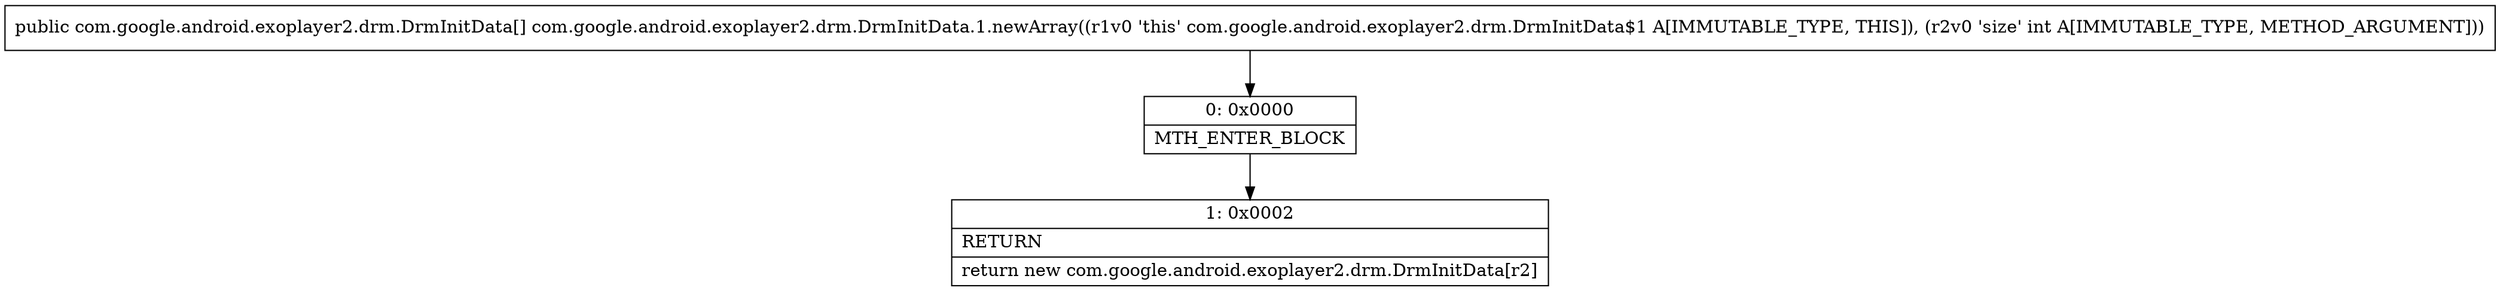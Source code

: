 digraph "CFG forcom.google.android.exoplayer2.drm.DrmInitData.1.newArray(I)[Lcom\/google\/android\/exoplayer2\/drm\/DrmInitData;" {
Node_0 [shape=record,label="{0\:\ 0x0000|MTH_ENTER_BLOCK\l}"];
Node_1 [shape=record,label="{1\:\ 0x0002|RETURN\l|return new com.google.android.exoplayer2.drm.DrmInitData[r2]\l}"];
MethodNode[shape=record,label="{public com.google.android.exoplayer2.drm.DrmInitData[] com.google.android.exoplayer2.drm.DrmInitData.1.newArray((r1v0 'this' com.google.android.exoplayer2.drm.DrmInitData$1 A[IMMUTABLE_TYPE, THIS]), (r2v0 'size' int A[IMMUTABLE_TYPE, METHOD_ARGUMENT])) }"];
MethodNode -> Node_0;
Node_0 -> Node_1;
}

